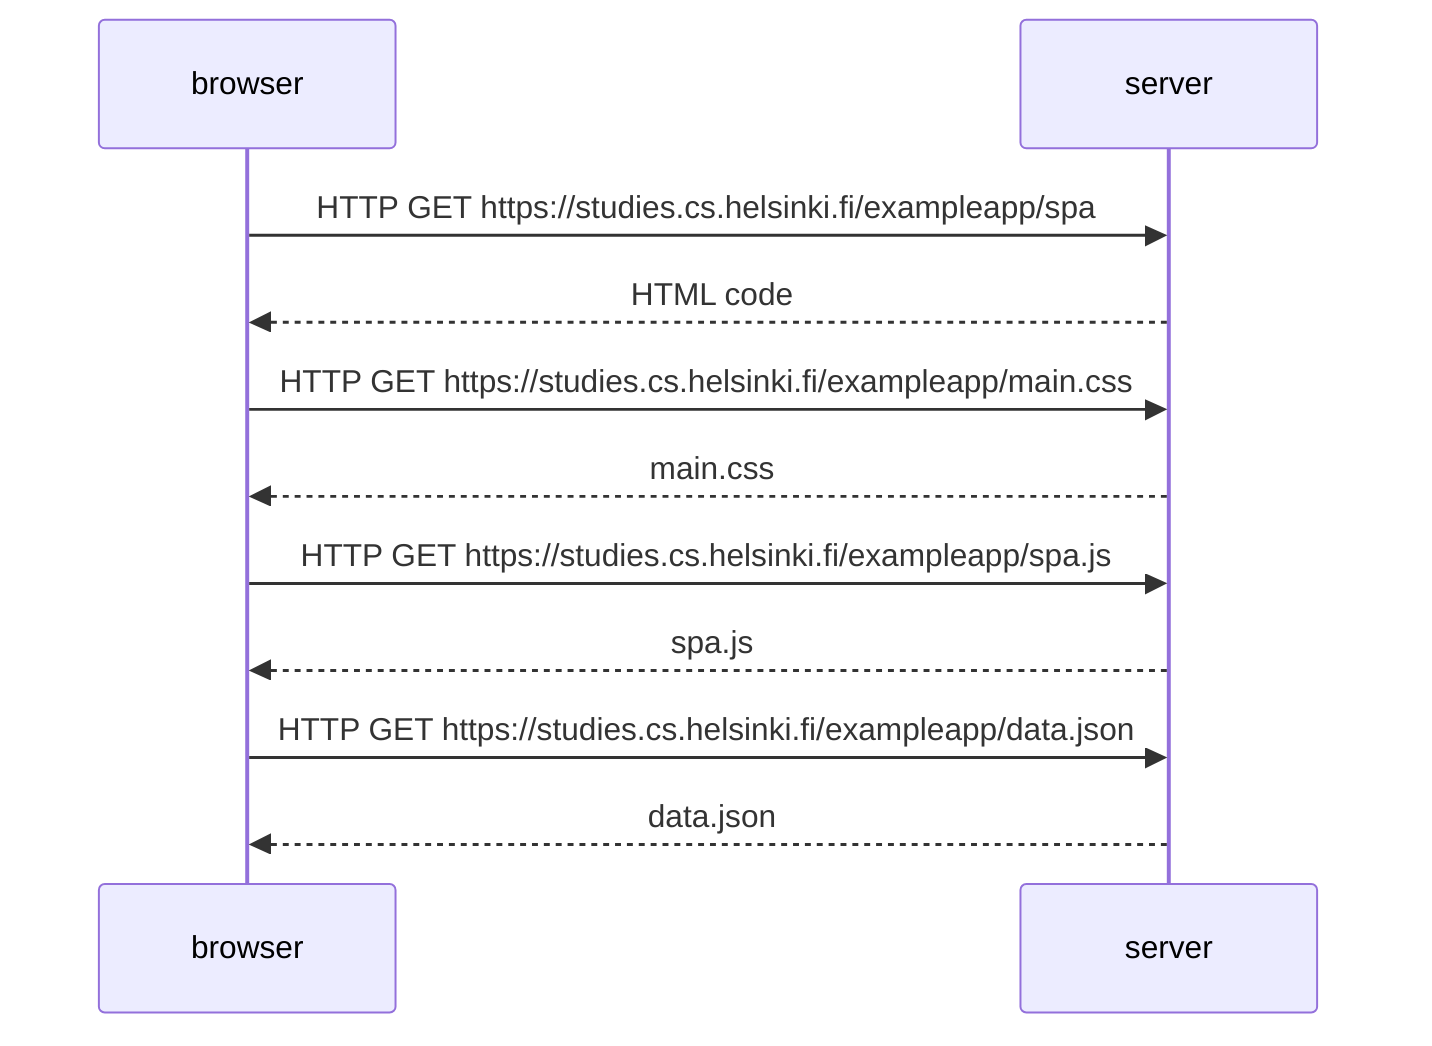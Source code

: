 sequenceDiagram
browser->>server: HTTP GET https://studies.cs.helsinki.fi/exampleapp/spa
server-->>browser: HTML code
browser->>server: HTTP GET https://studies.cs.helsinki.fi/exampleapp/main.css
server-->>browser: main.css
browser->>server: HTTP GET https://studies.cs.helsinki.fi/exampleapp/spa.js
server-->>browser: spa.js
browser->>server: HTTP GET https://studies.cs.helsinki.fi/exampleapp/data.json
server-->>browser: data.json